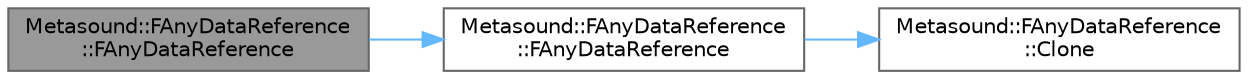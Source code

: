 digraph "Metasound::FAnyDataReference::FAnyDataReference"
{
 // INTERACTIVE_SVG=YES
 // LATEX_PDF_SIZE
  bgcolor="transparent";
  edge [fontname=Helvetica,fontsize=10,labelfontname=Helvetica,labelfontsize=10];
  node [fontname=Helvetica,fontsize=10,shape=box,height=0.2,width=0.4];
  rankdir="LR";
  Node1 [id="Node000001",label="Metasound::FAnyDataReference\l::FAnyDataReference",height=0.2,width=0.4,color="gray40", fillcolor="grey60", style="filled", fontcolor="black",tooltip="Construct with a TDataWriteReference."];
  Node1 -> Node2 [id="edge1_Node000001_Node000002",color="steelblue1",style="solid",tooltip=" "];
  Node2 [id="Node000002",label="Metasound::FAnyDataReference\l::FAnyDataReference",height=0.2,width=0.4,color="grey40", fillcolor="white", style="filled",URL="$d2/d0e/classMetasound_1_1FAnyDataReference.html#a149f8690388694df5aa03b741ba36737",tooltip=" "];
  Node2 -> Node3 [id="edge2_Node000002_Node000003",color="steelblue1",style="solid",tooltip=" "];
  Node3 [id="Node000003",label="Metasound::FAnyDataReference\l::Clone",height=0.2,width=0.4,color="grey40", fillcolor="white", style="filled",URL="$d2/d0e/classMetasound_1_1FAnyDataReference.html#a582e2b68254c7dc123d6e39323aafca6",tooltip="Returns a clone of the underlying data reference."];
}
